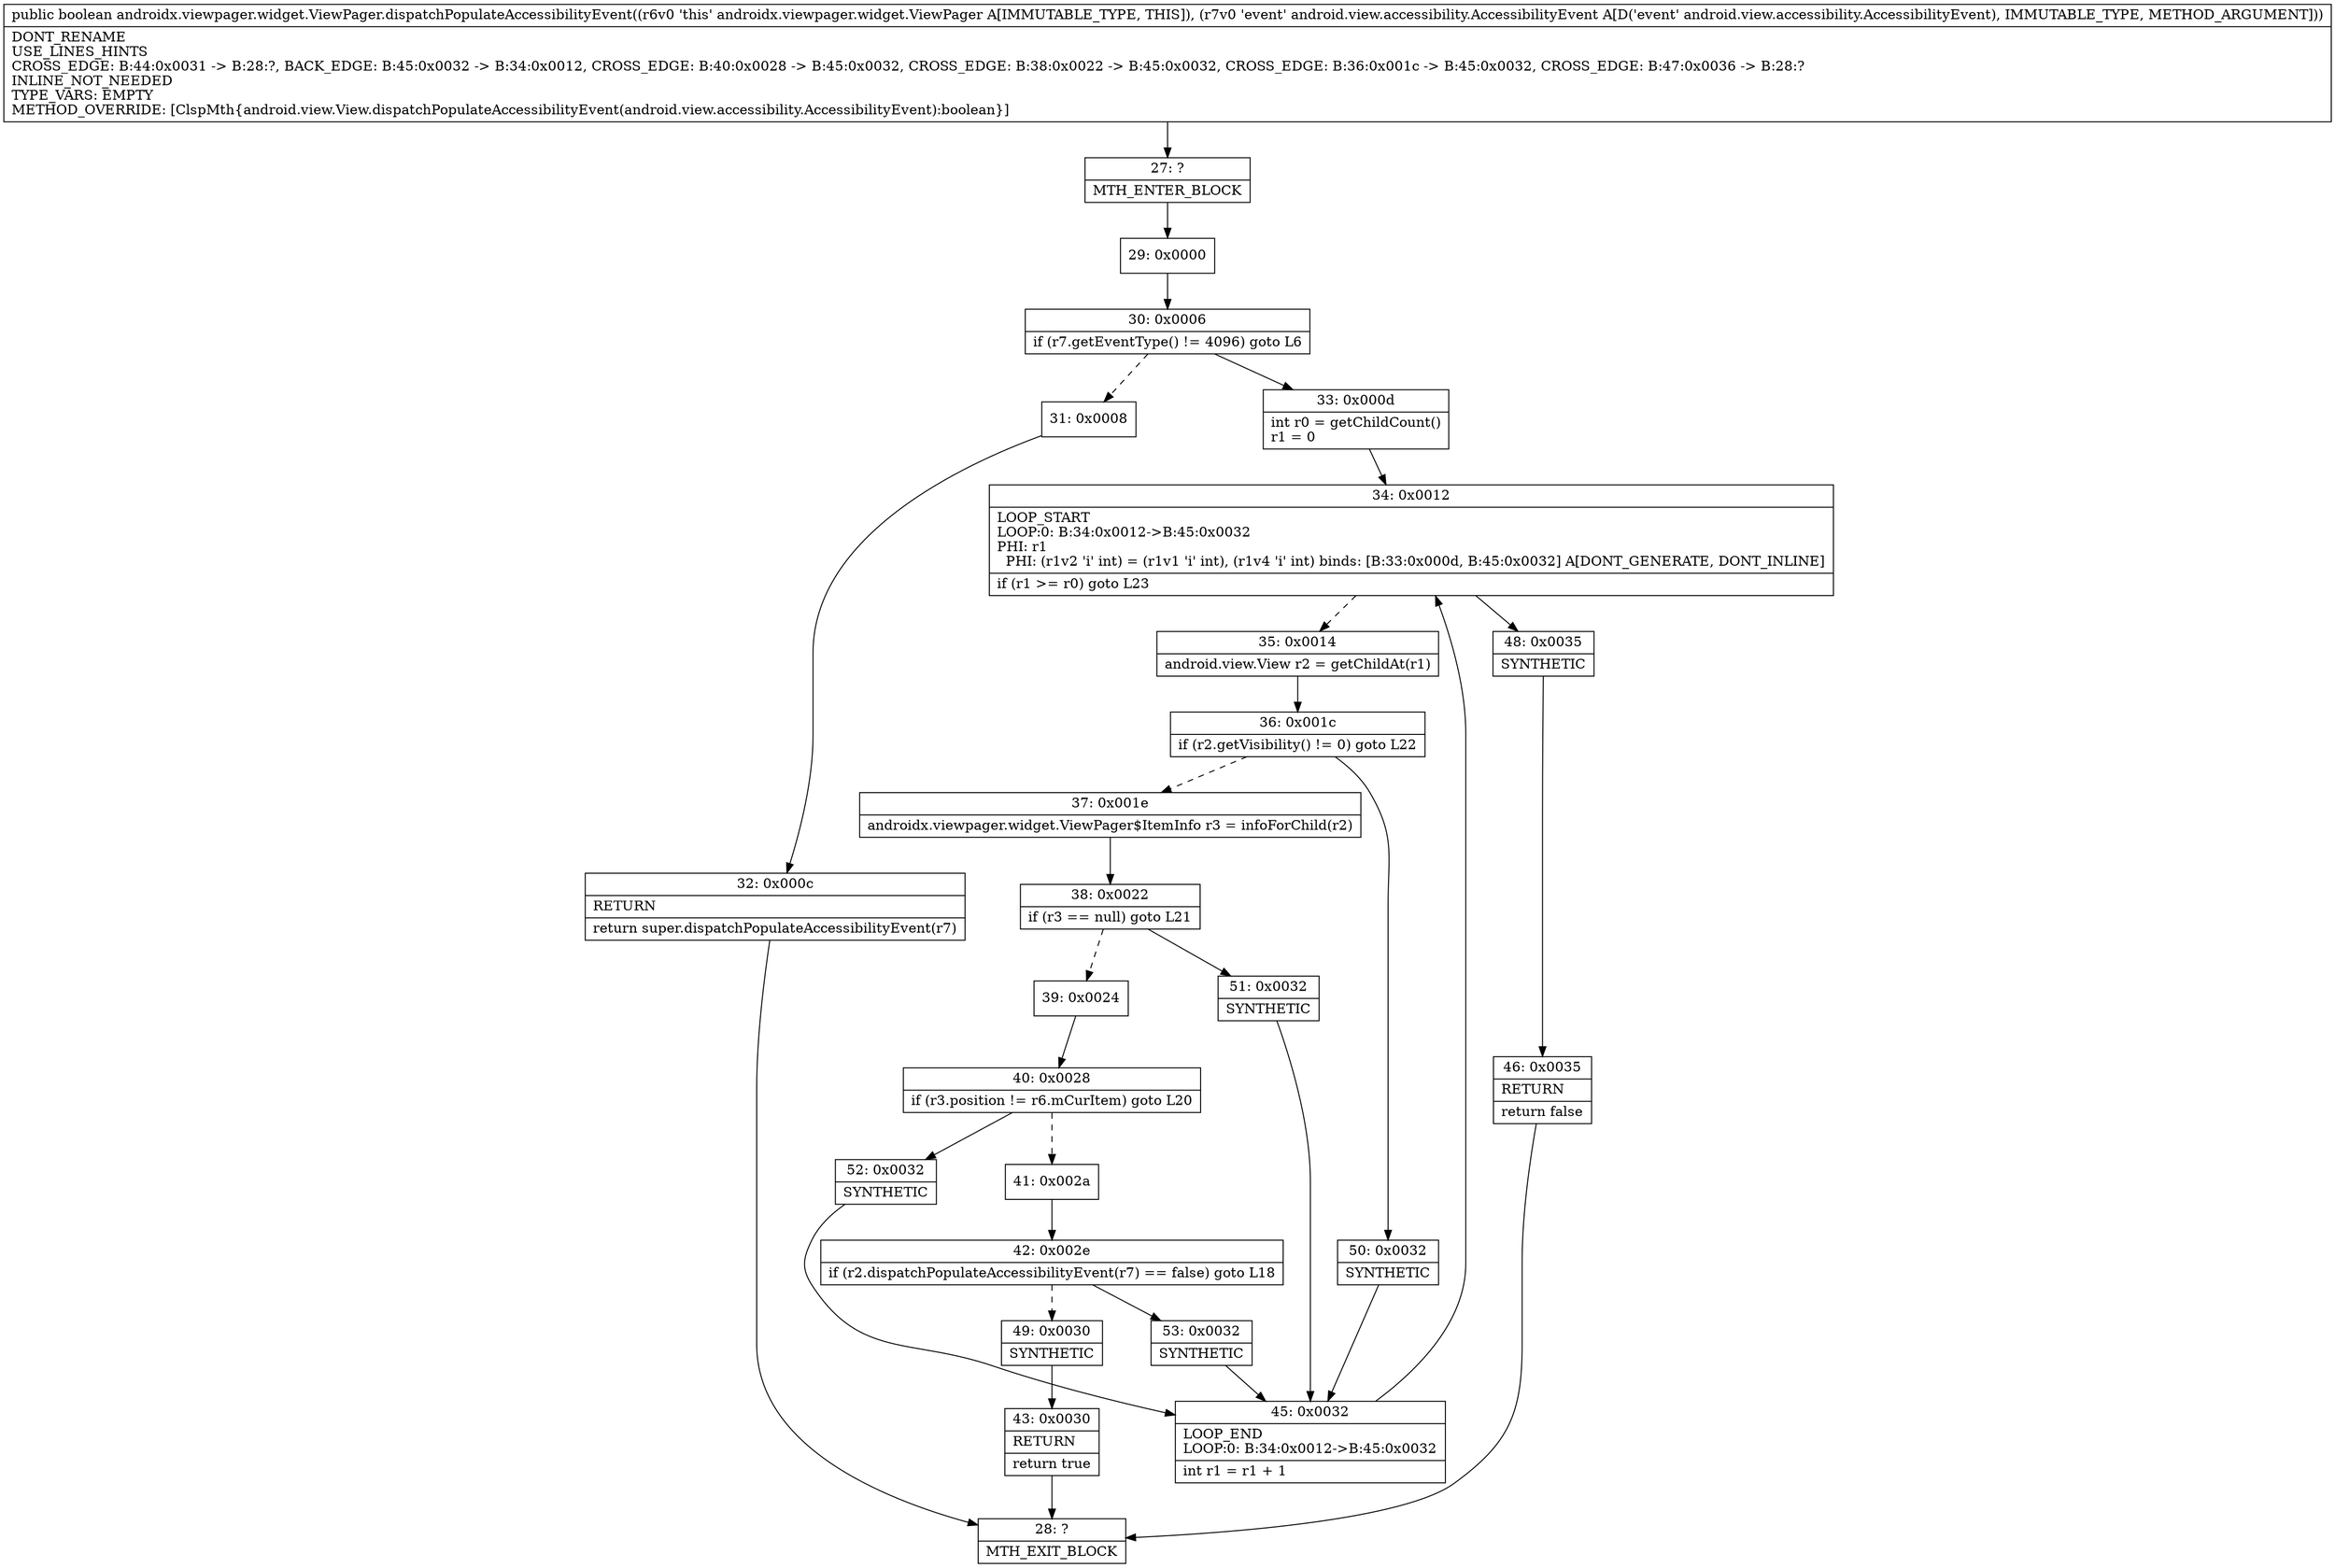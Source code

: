 digraph "CFG forandroidx.viewpager.widget.ViewPager.dispatchPopulateAccessibilityEvent(Landroid\/view\/accessibility\/AccessibilityEvent;)Z" {
Node_27 [shape=record,label="{27\:\ ?|MTH_ENTER_BLOCK\l}"];
Node_29 [shape=record,label="{29\:\ 0x0000}"];
Node_30 [shape=record,label="{30\:\ 0x0006|if (r7.getEventType() != 4096) goto L6\l}"];
Node_31 [shape=record,label="{31\:\ 0x0008}"];
Node_32 [shape=record,label="{32\:\ 0x000c|RETURN\l|return super.dispatchPopulateAccessibilityEvent(r7)\l}"];
Node_28 [shape=record,label="{28\:\ ?|MTH_EXIT_BLOCK\l}"];
Node_33 [shape=record,label="{33\:\ 0x000d|int r0 = getChildCount()\lr1 = 0\l}"];
Node_34 [shape=record,label="{34\:\ 0x0012|LOOP_START\lLOOP:0: B:34:0x0012\-\>B:45:0x0032\lPHI: r1 \l  PHI: (r1v2 'i' int) = (r1v1 'i' int), (r1v4 'i' int) binds: [B:33:0x000d, B:45:0x0032] A[DONT_GENERATE, DONT_INLINE]\l|if (r1 \>= r0) goto L23\l}"];
Node_35 [shape=record,label="{35\:\ 0x0014|android.view.View r2 = getChildAt(r1)\l}"];
Node_36 [shape=record,label="{36\:\ 0x001c|if (r2.getVisibility() != 0) goto L22\l}"];
Node_37 [shape=record,label="{37\:\ 0x001e|androidx.viewpager.widget.ViewPager$ItemInfo r3 = infoForChild(r2)\l}"];
Node_38 [shape=record,label="{38\:\ 0x0022|if (r3 == null) goto L21\l}"];
Node_39 [shape=record,label="{39\:\ 0x0024}"];
Node_40 [shape=record,label="{40\:\ 0x0028|if (r3.position != r6.mCurItem) goto L20\l}"];
Node_41 [shape=record,label="{41\:\ 0x002a}"];
Node_42 [shape=record,label="{42\:\ 0x002e|if (r2.dispatchPopulateAccessibilityEvent(r7) == false) goto L18\l}"];
Node_49 [shape=record,label="{49\:\ 0x0030|SYNTHETIC\l}"];
Node_43 [shape=record,label="{43\:\ 0x0030|RETURN\l|return true\l}"];
Node_53 [shape=record,label="{53\:\ 0x0032|SYNTHETIC\l}"];
Node_45 [shape=record,label="{45\:\ 0x0032|LOOP_END\lLOOP:0: B:34:0x0012\-\>B:45:0x0032\l|int r1 = r1 + 1\l}"];
Node_52 [shape=record,label="{52\:\ 0x0032|SYNTHETIC\l}"];
Node_51 [shape=record,label="{51\:\ 0x0032|SYNTHETIC\l}"];
Node_50 [shape=record,label="{50\:\ 0x0032|SYNTHETIC\l}"];
Node_48 [shape=record,label="{48\:\ 0x0035|SYNTHETIC\l}"];
Node_46 [shape=record,label="{46\:\ 0x0035|RETURN\l|return false\l}"];
MethodNode[shape=record,label="{public boolean androidx.viewpager.widget.ViewPager.dispatchPopulateAccessibilityEvent((r6v0 'this' androidx.viewpager.widget.ViewPager A[IMMUTABLE_TYPE, THIS]), (r7v0 'event' android.view.accessibility.AccessibilityEvent A[D('event' android.view.accessibility.AccessibilityEvent), IMMUTABLE_TYPE, METHOD_ARGUMENT]))  | DONT_RENAME\lUSE_LINES_HINTS\lCROSS_EDGE: B:44:0x0031 \-\> B:28:?, BACK_EDGE: B:45:0x0032 \-\> B:34:0x0012, CROSS_EDGE: B:40:0x0028 \-\> B:45:0x0032, CROSS_EDGE: B:38:0x0022 \-\> B:45:0x0032, CROSS_EDGE: B:36:0x001c \-\> B:45:0x0032, CROSS_EDGE: B:47:0x0036 \-\> B:28:?\lINLINE_NOT_NEEDED\lTYPE_VARS: EMPTY\lMETHOD_OVERRIDE: [ClspMth\{android.view.View.dispatchPopulateAccessibilityEvent(android.view.accessibility.AccessibilityEvent):boolean\}]\l}"];
MethodNode -> Node_27;Node_27 -> Node_29;
Node_29 -> Node_30;
Node_30 -> Node_31[style=dashed];
Node_30 -> Node_33;
Node_31 -> Node_32;
Node_32 -> Node_28;
Node_33 -> Node_34;
Node_34 -> Node_35[style=dashed];
Node_34 -> Node_48;
Node_35 -> Node_36;
Node_36 -> Node_37[style=dashed];
Node_36 -> Node_50;
Node_37 -> Node_38;
Node_38 -> Node_39[style=dashed];
Node_38 -> Node_51;
Node_39 -> Node_40;
Node_40 -> Node_41[style=dashed];
Node_40 -> Node_52;
Node_41 -> Node_42;
Node_42 -> Node_49[style=dashed];
Node_42 -> Node_53;
Node_49 -> Node_43;
Node_43 -> Node_28;
Node_53 -> Node_45;
Node_45 -> Node_34;
Node_52 -> Node_45;
Node_51 -> Node_45;
Node_50 -> Node_45;
Node_48 -> Node_46;
Node_46 -> Node_28;
}

